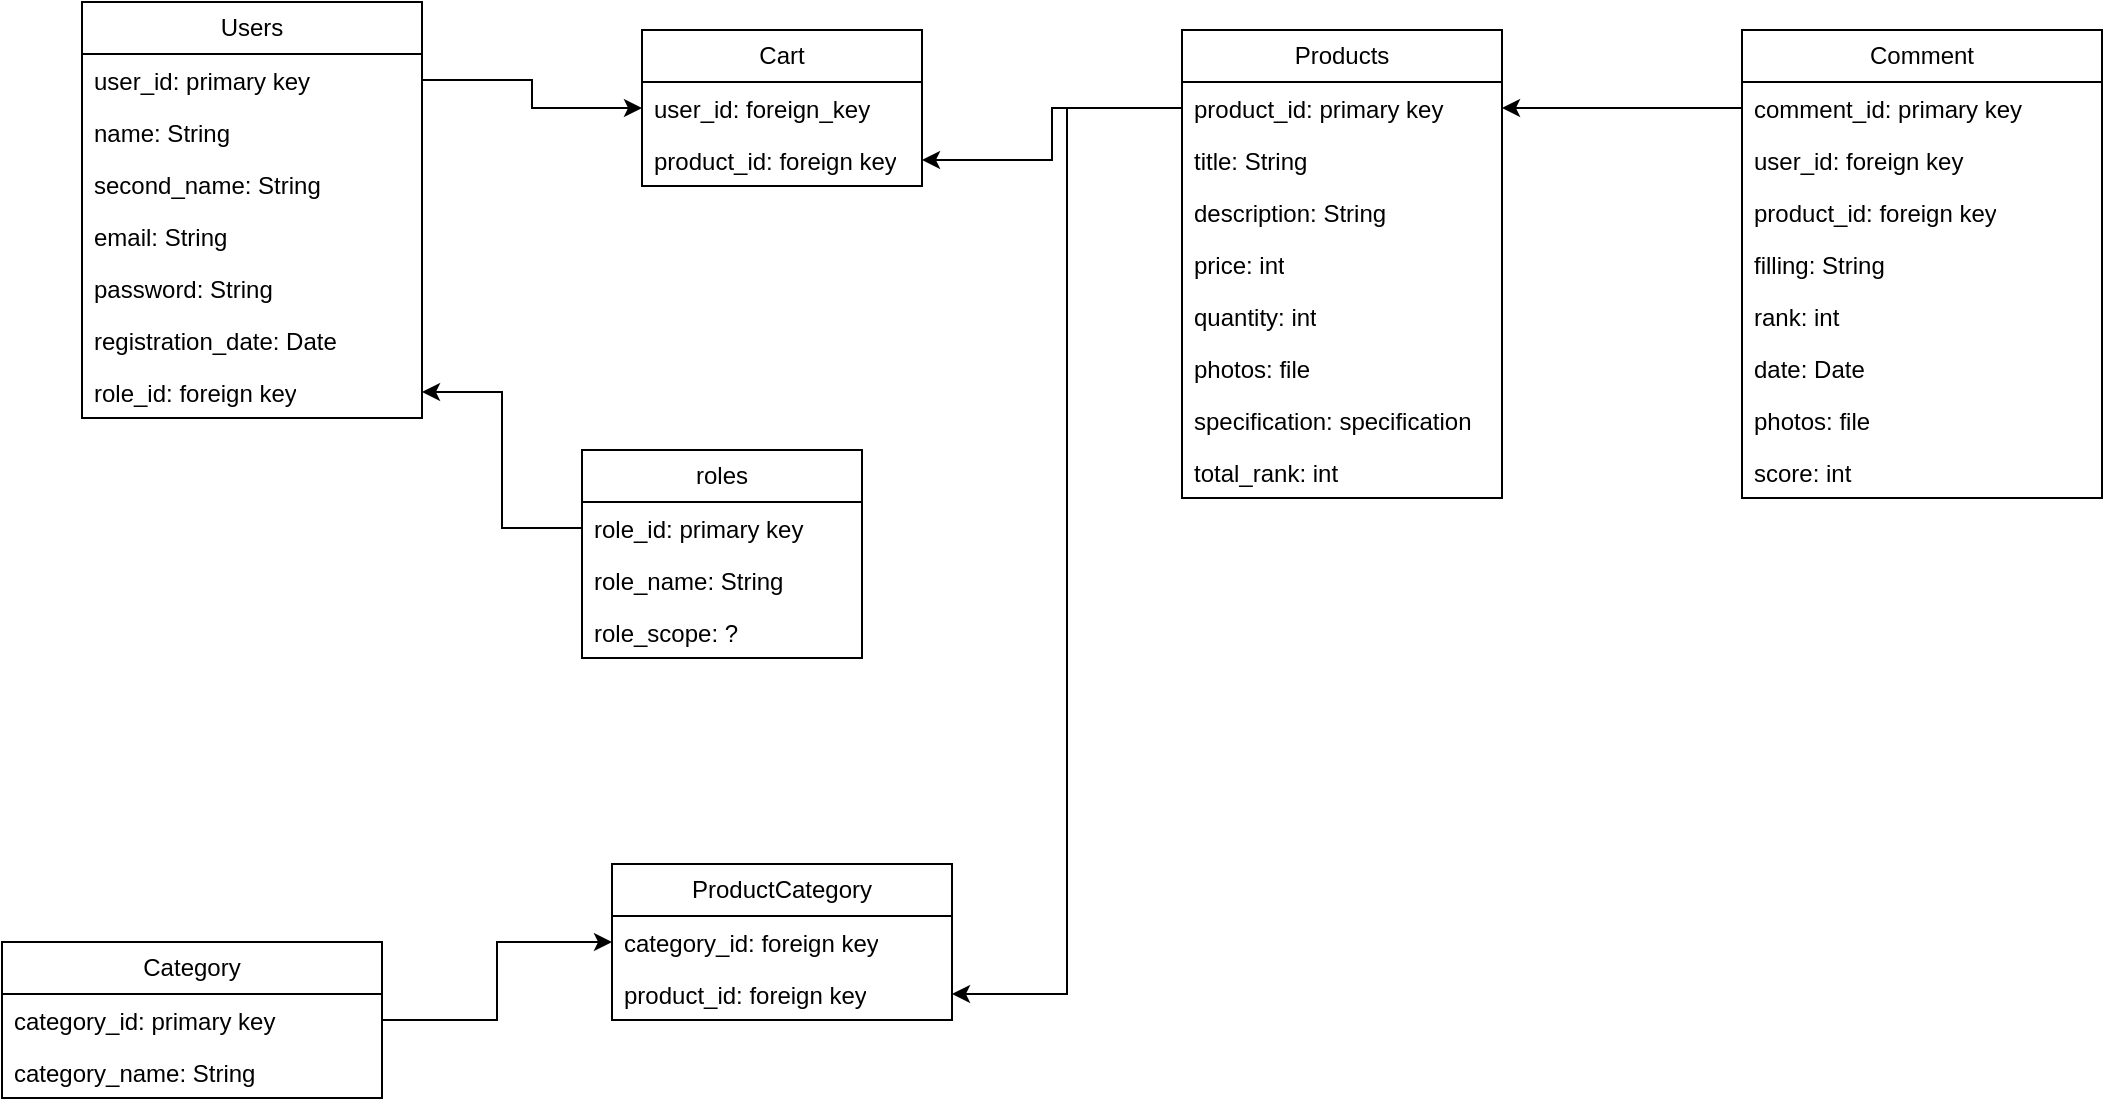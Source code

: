 <mxfile version="21.5.2" type="github" pages="2">
  <diagram name="Страница 1" id="mdDWq5kc0v009mXhgptd">
    <mxGraphModel dx="2213" dy="1962" grid="1" gridSize="10" guides="1" tooltips="1" connect="1" arrows="1" fold="1" page="1" pageScale="1" pageWidth="827" pageHeight="1169" math="0" shadow="0">
      <root>
        <mxCell id="0" />
        <mxCell id="1" parent="0" />
        <mxCell id="SV2swyY7JAZVckU8f7j4-22" value="Users" style="swimlane;fontStyle=0;childLayout=stackLayout;horizontal=1;startSize=26;fillColor=none;horizontalStack=0;resizeParent=1;resizeParentMax=0;resizeLast=0;collapsible=1;marginBottom=0;whiteSpace=wrap;html=1;" vertex="1" parent="1">
          <mxGeometry x="-780" y="-1054" width="170" height="208" as="geometry" />
        </mxCell>
        <mxCell id="SV2swyY7JAZVckU8f7j4-23" value="user_id: primary key" style="text;strokeColor=none;fillColor=none;align=left;verticalAlign=top;spacingLeft=4;spacingRight=4;overflow=hidden;rotatable=0;points=[[0,0.5],[1,0.5]];portConstraint=eastwest;whiteSpace=wrap;html=1;" vertex="1" parent="SV2swyY7JAZVckU8f7j4-22">
          <mxGeometry y="26" width="170" height="26" as="geometry" />
        </mxCell>
        <mxCell id="SV2swyY7JAZVckU8f7j4-24" value="name: String" style="text;strokeColor=none;fillColor=none;align=left;verticalAlign=top;spacingLeft=4;spacingRight=4;overflow=hidden;rotatable=0;points=[[0,0.5],[1,0.5]];portConstraint=eastwest;whiteSpace=wrap;html=1;" vertex="1" parent="SV2swyY7JAZVckU8f7j4-22">
          <mxGeometry y="52" width="170" height="26" as="geometry" />
        </mxCell>
        <mxCell id="SV2swyY7JAZVckU8f7j4-25" value="second_name: String" style="text;strokeColor=none;fillColor=none;align=left;verticalAlign=top;spacingLeft=4;spacingRight=4;overflow=hidden;rotatable=0;points=[[0,0.5],[1,0.5]];portConstraint=eastwest;whiteSpace=wrap;html=1;" vertex="1" parent="SV2swyY7JAZVckU8f7j4-22">
          <mxGeometry y="78" width="170" height="26" as="geometry" />
        </mxCell>
        <mxCell id="6sji1cUPJ7FJYLwY870z-1" value="email: String" style="text;strokeColor=none;fillColor=none;align=left;verticalAlign=top;spacingLeft=4;spacingRight=4;overflow=hidden;rotatable=0;points=[[0,0.5],[1,0.5]];portConstraint=eastwest;whiteSpace=wrap;html=1;" vertex="1" parent="SV2swyY7JAZVckU8f7j4-22">
          <mxGeometry y="104" width="170" height="26" as="geometry" />
        </mxCell>
        <mxCell id="SV2swyY7JAZVckU8f7j4-28" value="password: String" style="text;strokeColor=none;fillColor=none;align=left;verticalAlign=top;spacingLeft=4;spacingRight=4;overflow=hidden;rotatable=0;points=[[0,0.5],[1,0.5]];portConstraint=eastwest;whiteSpace=wrap;html=1;" vertex="1" parent="SV2swyY7JAZVckU8f7j4-22">
          <mxGeometry y="130" width="170" height="26" as="geometry" />
        </mxCell>
        <mxCell id="SV2swyY7JAZVckU8f7j4-30" value="registration_date: Date" style="text;strokeColor=none;fillColor=none;align=left;verticalAlign=top;spacingLeft=4;spacingRight=4;overflow=hidden;rotatable=0;points=[[0,0.5],[1,0.5]];portConstraint=eastwest;whiteSpace=wrap;html=1;" vertex="1" parent="SV2swyY7JAZVckU8f7j4-22">
          <mxGeometry y="156" width="170" height="26" as="geometry" />
        </mxCell>
        <mxCell id="6sji1cUPJ7FJYLwY870z-2" value="role_id: foreign key" style="text;strokeColor=none;fillColor=none;align=left;verticalAlign=top;spacingLeft=4;spacingRight=4;overflow=hidden;rotatable=0;points=[[0,0.5],[1,0.5]];portConstraint=eastwest;whiteSpace=wrap;html=1;" vertex="1" parent="SV2swyY7JAZVckU8f7j4-22">
          <mxGeometry y="182" width="170" height="26" as="geometry" />
        </mxCell>
        <mxCell id="SV2swyY7JAZVckU8f7j4-32" value="Comment" style="swimlane;fontStyle=0;childLayout=stackLayout;horizontal=1;startSize=26;fillColor=none;horizontalStack=0;resizeParent=1;resizeParentMax=0;resizeLast=0;collapsible=1;marginBottom=0;whiteSpace=wrap;html=1;" vertex="1" parent="1">
          <mxGeometry x="50" y="-1040" width="180" height="234" as="geometry" />
        </mxCell>
        <mxCell id="SV2swyY7JAZVckU8f7j4-33" value="comment_id: primary key" style="text;strokeColor=none;fillColor=none;align=left;verticalAlign=top;spacingLeft=4;spacingRight=4;overflow=hidden;rotatable=0;points=[[0,0.5],[1,0.5]];portConstraint=eastwest;whiteSpace=wrap;html=1;" vertex="1" parent="SV2swyY7JAZVckU8f7j4-32">
          <mxGeometry y="26" width="180" height="26" as="geometry" />
        </mxCell>
        <mxCell id="SV2swyY7JAZVckU8f7j4-34" value="user_id: foreign key" style="text;strokeColor=none;fillColor=none;align=left;verticalAlign=top;spacingLeft=4;spacingRight=4;overflow=hidden;rotatable=0;points=[[0,0.5],[1,0.5]];portConstraint=eastwest;whiteSpace=wrap;html=1;" vertex="1" parent="SV2swyY7JAZVckU8f7j4-32">
          <mxGeometry y="52" width="180" height="26" as="geometry" />
        </mxCell>
        <mxCell id="6sji1cUPJ7FJYLwY870z-8" value="product_id: foreign key" style="text;strokeColor=none;fillColor=none;align=left;verticalAlign=top;spacingLeft=4;spacingRight=4;overflow=hidden;rotatable=0;points=[[0,0.5],[1,0.5]];portConstraint=eastwest;whiteSpace=wrap;html=1;" vertex="1" parent="SV2swyY7JAZVckU8f7j4-32">
          <mxGeometry y="78" width="180" height="26" as="geometry" />
        </mxCell>
        <mxCell id="SV2swyY7JAZVckU8f7j4-35" value="filling: String" style="text;strokeColor=none;fillColor=none;align=left;verticalAlign=top;spacingLeft=4;spacingRight=4;overflow=hidden;rotatable=0;points=[[0,0.5],[1,0.5]];portConstraint=eastwest;whiteSpace=wrap;html=1;" vertex="1" parent="SV2swyY7JAZVckU8f7j4-32">
          <mxGeometry y="104" width="180" height="26" as="geometry" />
        </mxCell>
        <mxCell id="SV2swyY7JAZVckU8f7j4-36" value="rank: int" style="text;strokeColor=none;fillColor=none;align=left;verticalAlign=top;spacingLeft=4;spacingRight=4;overflow=hidden;rotatable=0;points=[[0,0.5],[1,0.5]];portConstraint=eastwest;whiteSpace=wrap;html=1;" vertex="1" parent="SV2swyY7JAZVckU8f7j4-32">
          <mxGeometry y="130" width="180" height="26" as="geometry" />
        </mxCell>
        <mxCell id="SV2swyY7JAZVckU8f7j4-37" value="date: Date" style="text;strokeColor=none;fillColor=none;align=left;verticalAlign=top;spacingLeft=4;spacingRight=4;overflow=hidden;rotatable=0;points=[[0,0.5],[1,0.5]];portConstraint=eastwest;whiteSpace=wrap;html=1;" vertex="1" parent="SV2swyY7JAZVckU8f7j4-32">
          <mxGeometry y="156" width="180" height="26" as="geometry" />
        </mxCell>
        <mxCell id="SV2swyY7JAZVckU8f7j4-38" value="photos: file" style="text;strokeColor=none;fillColor=none;align=left;verticalAlign=top;spacingLeft=4;spacingRight=4;overflow=hidden;rotatable=0;points=[[0,0.5],[1,0.5]];portConstraint=eastwest;whiteSpace=wrap;html=1;" vertex="1" parent="SV2swyY7JAZVckU8f7j4-32">
          <mxGeometry y="182" width="180" height="26" as="geometry" />
        </mxCell>
        <mxCell id="SV2swyY7JAZVckU8f7j4-39" value="score: int" style="text;strokeColor=none;fillColor=none;align=left;verticalAlign=top;spacingLeft=4;spacingRight=4;overflow=hidden;rotatable=0;points=[[0,0.5],[1,0.5]];portConstraint=eastwest;whiteSpace=wrap;html=1;" vertex="1" parent="SV2swyY7JAZVckU8f7j4-32">
          <mxGeometry y="208" width="180" height="26" as="geometry" />
        </mxCell>
        <mxCell id="SV2swyY7JAZVckU8f7j4-52" value="Products" style="swimlane;fontStyle=0;childLayout=stackLayout;horizontal=1;startSize=26;fillColor=none;horizontalStack=0;resizeParent=1;resizeParentMax=0;resizeLast=0;collapsible=1;marginBottom=0;whiteSpace=wrap;html=1;" vertex="1" parent="1">
          <mxGeometry x="-230" y="-1040" width="160" height="234" as="geometry" />
        </mxCell>
        <mxCell id="SV2swyY7JAZVckU8f7j4-53" value="product_id: primary key" style="text;strokeColor=none;fillColor=none;align=left;verticalAlign=top;spacingLeft=4;spacingRight=4;overflow=hidden;rotatable=0;points=[[0,0.5],[1,0.5]];portConstraint=eastwest;whiteSpace=wrap;html=1;" vertex="1" parent="SV2swyY7JAZVckU8f7j4-52">
          <mxGeometry y="26" width="160" height="26" as="geometry" />
        </mxCell>
        <mxCell id="SV2swyY7JAZVckU8f7j4-54" value="title: String" style="text;strokeColor=none;fillColor=none;align=left;verticalAlign=top;spacingLeft=4;spacingRight=4;overflow=hidden;rotatable=0;points=[[0,0.5],[1,0.5]];portConstraint=eastwest;whiteSpace=wrap;html=1;" vertex="1" parent="SV2swyY7JAZVckU8f7j4-52">
          <mxGeometry y="52" width="160" height="26" as="geometry" />
        </mxCell>
        <mxCell id="SV2swyY7JAZVckU8f7j4-57" value="description: String&lt;br&gt;" style="text;strokeColor=none;fillColor=none;align=left;verticalAlign=top;spacingLeft=4;spacingRight=4;overflow=hidden;rotatable=0;points=[[0,0.5],[1,0.5]];portConstraint=eastwest;whiteSpace=wrap;html=1;" vertex="1" parent="SV2swyY7JAZVckU8f7j4-52">
          <mxGeometry y="78" width="160" height="26" as="geometry" />
        </mxCell>
        <mxCell id="SV2swyY7JAZVckU8f7j4-55" value="price: int" style="text;strokeColor=none;fillColor=none;align=left;verticalAlign=top;spacingLeft=4;spacingRight=4;overflow=hidden;rotatable=0;points=[[0,0.5],[1,0.5]];portConstraint=eastwest;whiteSpace=wrap;html=1;" vertex="1" parent="SV2swyY7JAZVckU8f7j4-52">
          <mxGeometry y="104" width="160" height="26" as="geometry" />
        </mxCell>
        <mxCell id="SV2swyY7JAZVckU8f7j4-56" value="quantity: int" style="text;strokeColor=none;fillColor=none;align=left;verticalAlign=top;spacingLeft=4;spacingRight=4;overflow=hidden;rotatable=0;points=[[0,0.5],[1,0.5]];portConstraint=eastwest;whiteSpace=wrap;html=1;" vertex="1" parent="SV2swyY7JAZVckU8f7j4-52">
          <mxGeometry y="130" width="160" height="26" as="geometry" />
        </mxCell>
        <mxCell id="SV2swyY7JAZVckU8f7j4-58" value="photos: file" style="text;strokeColor=none;fillColor=none;align=left;verticalAlign=top;spacingLeft=4;spacingRight=4;overflow=hidden;rotatable=0;points=[[0,0.5],[1,0.5]];portConstraint=eastwest;whiteSpace=wrap;html=1;" vertex="1" parent="SV2swyY7JAZVckU8f7j4-52">
          <mxGeometry y="156" width="160" height="26" as="geometry" />
        </mxCell>
        <mxCell id="SV2swyY7JAZVckU8f7j4-59" value="specification: specification" style="text;strokeColor=none;fillColor=none;align=left;verticalAlign=top;spacingLeft=4;spacingRight=4;overflow=hidden;rotatable=0;points=[[0,0.5],[1,0.5]];portConstraint=eastwest;whiteSpace=wrap;html=1;" vertex="1" parent="SV2swyY7JAZVckU8f7j4-52">
          <mxGeometry y="182" width="160" height="26" as="geometry" />
        </mxCell>
        <mxCell id="SV2swyY7JAZVckU8f7j4-61" value="total_rank: int" style="text;strokeColor=none;fillColor=none;align=left;verticalAlign=top;spacingLeft=4;spacingRight=4;overflow=hidden;rotatable=0;points=[[0,0.5],[1,0.5]];portConstraint=eastwest;whiteSpace=wrap;html=1;" vertex="1" parent="SV2swyY7JAZVckU8f7j4-52">
          <mxGeometry y="208" width="160" height="26" as="geometry" />
        </mxCell>
        <mxCell id="SV2swyY7JAZVckU8f7j4-64" value="Category" style="swimlane;fontStyle=0;childLayout=stackLayout;horizontal=1;startSize=26;fillColor=none;horizontalStack=0;resizeParent=1;resizeParentMax=0;resizeLast=0;collapsible=1;marginBottom=0;whiteSpace=wrap;html=1;" vertex="1" parent="1">
          <mxGeometry x="-820" y="-584" width="190" height="78" as="geometry" />
        </mxCell>
        <mxCell id="SV2swyY7JAZVckU8f7j4-65" value="category_id: primary key" style="text;strokeColor=none;fillColor=none;align=left;verticalAlign=top;spacingLeft=4;spacingRight=4;overflow=hidden;rotatable=0;points=[[0,0.5],[1,0.5]];portConstraint=eastwest;whiteSpace=wrap;html=1;" vertex="1" parent="SV2swyY7JAZVckU8f7j4-64">
          <mxGeometry y="26" width="190" height="26" as="geometry" />
        </mxCell>
        <mxCell id="SV2swyY7JAZVckU8f7j4-66" value="category_name: String" style="text;strokeColor=none;fillColor=none;align=left;verticalAlign=top;spacingLeft=4;spacingRight=4;overflow=hidden;rotatable=0;points=[[0,0.5],[1,0.5]];portConstraint=eastwest;whiteSpace=wrap;html=1;" vertex="1" parent="SV2swyY7JAZVckU8f7j4-64">
          <mxGeometry y="52" width="190" height="26" as="geometry" />
        </mxCell>
        <mxCell id="6sji1cUPJ7FJYLwY870z-3" value="Cart" style="swimlane;fontStyle=0;childLayout=stackLayout;horizontal=1;startSize=26;fillColor=none;horizontalStack=0;resizeParent=1;resizeParentMax=0;resizeLast=0;collapsible=1;marginBottom=0;whiteSpace=wrap;html=1;" vertex="1" parent="1">
          <mxGeometry x="-500" y="-1040" width="140" height="78" as="geometry" />
        </mxCell>
        <mxCell id="6sji1cUPJ7FJYLwY870z-4" value="user_id: foreign_key" style="text;strokeColor=none;fillColor=none;align=left;verticalAlign=top;spacingLeft=4;spacingRight=4;overflow=hidden;rotatable=0;points=[[0,0.5],[1,0.5]];portConstraint=eastwest;whiteSpace=wrap;html=1;" vertex="1" parent="6sji1cUPJ7FJYLwY870z-3">
          <mxGeometry y="26" width="140" height="26" as="geometry" />
        </mxCell>
        <mxCell id="6sji1cUPJ7FJYLwY870z-5" value="product_id: foreign key" style="text;strokeColor=none;fillColor=none;align=left;verticalAlign=top;spacingLeft=4;spacingRight=4;overflow=hidden;rotatable=0;points=[[0,0.5],[1,0.5]];portConstraint=eastwest;whiteSpace=wrap;html=1;" vertex="1" parent="6sji1cUPJ7FJYLwY870z-3">
          <mxGeometry y="52" width="140" height="26" as="geometry" />
        </mxCell>
        <mxCell id="6sji1cUPJ7FJYLwY870z-7" style="edgeStyle=orthogonalEdgeStyle;rounded=0;orthogonalLoop=1;jettySize=auto;html=1;entryX=0;entryY=0.5;entryDx=0;entryDy=0;" edge="1" parent="1" source="SV2swyY7JAZVckU8f7j4-23" target="6sji1cUPJ7FJYLwY870z-4">
          <mxGeometry relative="1" as="geometry" />
        </mxCell>
        <mxCell id="6sji1cUPJ7FJYLwY870z-11" style="edgeStyle=orthogonalEdgeStyle;rounded=0;orthogonalLoop=1;jettySize=auto;html=1;" edge="1" parent="1" source="SV2swyY7JAZVckU8f7j4-53" target="6sji1cUPJ7FJYLwY870z-5">
          <mxGeometry relative="1" as="geometry" />
        </mxCell>
        <mxCell id="6sji1cUPJ7FJYLwY870z-13" style="edgeStyle=orthogonalEdgeStyle;rounded=0;orthogonalLoop=1;jettySize=auto;html=1;entryX=1;entryY=0.5;entryDx=0;entryDy=0;" edge="1" parent="1" source="SV2swyY7JAZVckU8f7j4-33" target="SV2swyY7JAZVckU8f7j4-53">
          <mxGeometry relative="1" as="geometry" />
        </mxCell>
        <mxCell id="6sji1cUPJ7FJYLwY870z-14" value="roles" style="swimlane;fontStyle=0;childLayout=stackLayout;horizontal=1;startSize=26;fillColor=none;horizontalStack=0;resizeParent=1;resizeParentMax=0;resizeLast=0;collapsible=1;marginBottom=0;whiteSpace=wrap;html=1;" vertex="1" parent="1">
          <mxGeometry x="-530" y="-830" width="140" height="104" as="geometry" />
        </mxCell>
        <mxCell id="6sji1cUPJ7FJYLwY870z-15" value="role_id: primary key" style="text;strokeColor=none;fillColor=none;align=left;verticalAlign=top;spacingLeft=4;spacingRight=4;overflow=hidden;rotatable=0;points=[[0,0.5],[1,0.5]];portConstraint=eastwest;whiteSpace=wrap;html=1;" vertex="1" parent="6sji1cUPJ7FJYLwY870z-14">
          <mxGeometry y="26" width="140" height="26" as="geometry" />
        </mxCell>
        <mxCell id="6sji1cUPJ7FJYLwY870z-16" value="role_name: String" style="text;strokeColor=none;fillColor=none;align=left;verticalAlign=top;spacingLeft=4;spacingRight=4;overflow=hidden;rotatable=0;points=[[0,0.5],[1,0.5]];portConstraint=eastwest;whiteSpace=wrap;html=1;" vertex="1" parent="6sji1cUPJ7FJYLwY870z-14">
          <mxGeometry y="52" width="140" height="26" as="geometry" />
        </mxCell>
        <mxCell id="6sji1cUPJ7FJYLwY870z-17" value="role_scope: ?" style="text;strokeColor=none;fillColor=none;align=left;verticalAlign=top;spacingLeft=4;spacingRight=4;overflow=hidden;rotatable=0;points=[[0,0.5],[1,0.5]];portConstraint=eastwest;whiteSpace=wrap;html=1;" vertex="1" parent="6sji1cUPJ7FJYLwY870z-14">
          <mxGeometry y="78" width="140" height="26" as="geometry" />
        </mxCell>
        <mxCell id="6sji1cUPJ7FJYLwY870z-18" value="ProductCategory" style="swimlane;fontStyle=0;childLayout=stackLayout;horizontal=1;startSize=26;fillColor=none;horizontalStack=0;resizeParent=1;resizeParentMax=0;resizeLast=0;collapsible=1;marginBottom=0;whiteSpace=wrap;html=1;" vertex="1" parent="1">
          <mxGeometry x="-515" y="-623" width="170" height="78" as="geometry" />
        </mxCell>
        <mxCell id="6sji1cUPJ7FJYLwY870z-19" value="category_id: foreign key" style="text;strokeColor=none;fillColor=none;align=left;verticalAlign=top;spacingLeft=4;spacingRight=4;overflow=hidden;rotatable=0;points=[[0,0.5],[1,0.5]];portConstraint=eastwest;whiteSpace=wrap;html=1;" vertex="1" parent="6sji1cUPJ7FJYLwY870z-18">
          <mxGeometry y="26" width="170" height="26" as="geometry" />
        </mxCell>
        <mxCell id="6sji1cUPJ7FJYLwY870z-20" value="product_id: foreign key" style="text;strokeColor=none;fillColor=none;align=left;verticalAlign=top;spacingLeft=4;spacingRight=4;overflow=hidden;rotatable=0;points=[[0,0.5],[1,0.5]];portConstraint=eastwest;whiteSpace=wrap;html=1;" vertex="1" parent="6sji1cUPJ7FJYLwY870z-18">
          <mxGeometry y="52" width="170" height="26" as="geometry" />
        </mxCell>
        <mxCell id="6sji1cUPJ7FJYLwY870z-23" style="edgeStyle=orthogonalEdgeStyle;rounded=0;orthogonalLoop=1;jettySize=auto;html=1;" edge="1" parent="1" source="SV2swyY7JAZVckU8f7j4-65" target="6sji1cUPJ7FJYLwY870z-19">
          <mxGeometry relative="1" as="geometry" />
        </mxCell>
        <mxCell id="6sji1cUPJ7FJYLwY870z-25" style="edgeStyle=orthogonalEdgeStyle;rounded=0;orthogonalLoop=1;jettySize=auto;html=1;entryX=1;entryY=0.5;entryDx=0;entryDy=0;" edge="1" parent="1" source="6sji1cUPJ7FJYLwY870z-15" target="6sji1cUPJ7FJYLwY870z-2">
          <mxGeometry relative="1" as="geometry" />
        </mxCell>
        <mxCell id="6sji1cUPJ7FJYLwY870z-26" style="edgeStyle=orthogonalEdgeStyle;rounded=0;orthogonalLoop=1;jettySize=auto;html=1;" edge="1" parent="1" source="SV2swyY7JAZVckU8f7j4-53" target="6sji1cUPJ7FJYLwY870z-20">
          <mxGeometry relative="1" as="geometry" />
        </mxCell>
      </root>
    </mxGraphModel>
  </diagram>
  <diagram id="v33T9zflwe49aPu7Qn3t" name="specifications">
    <mxGraphModel dx="1386" dy="793" grid="1" gridSize="10" guides="1" tooltips="1" connect="1" arrows="1" fold="1" page="1" pageScale="1" pageWidth="827" pageHeight="1169" math="0" shadow="0">
      <root>
        <mxCell id="0" />
        <mxCell id="1" parent="0" />
        <mxCell id="92FrmkEXAdc3XNOaO5Nh-1" value="Phone" style="swimlane;fontStyle=0;childLayout=stackLayout;horizontal=1;startSize=26;fillColor=none;horizontalStack=0;resizeParent=1;resizeParentMax=0;resizeLast=0;collapsible=1;marginBottom=0;whiteSpace=wrap;html=1;" vertex="1" parent="1">
          <mxGeometry x="210" y="190" width="140" height="234" as="geometry" />
        </mxCell>
        <mxCell id="92FrmkEXAdc3XNOaO5Nh-2" value="brand: String" style="text;strokeColor=none;fillColor=none;align=left;verticalAlign=top;spacingLeft=4;spacingRight=4;overflow=hidden;rotatable=0;points=[[0,0.5],[1,0.5]];portConstraint=eastwest;whiteSpace=wrap;html=1;" vertex="1" parent="92FrmkEXAdc3XNOaO5Nh-1">
          <mxGeometry y="26" width="140" height="26" as="geometry" />
        </mxCell>
        <mxCell id="92FrmkEXAdc3XNOaO5Nh-3" value="ROM: shortInt" style="text;strokeColor=none;fillColor=none;align=left;verticalAlign=top;spacingLeft=4;spacingRight=4;overflow=hidden;rotatable=0;points=[[0,0.5],[1,0.5]];portConstraint=eastwest;whiteSpace=wrap;html=1;" vertex="1" parent="92FrmkEXAdc3XNOaO5Nh-1">
          <mxGeometry y="52" width="140" height="26" as="geometry" />
        </mxCell>
        <mxCell id="92FrmkEXAdc3XNOaO5Nh-4" value="display: String" style="text;strokeColor=none;fillColor=none;align=left;verticalAlign=top;spacingLeft=4;spacingRight=4;overflow=hidden;rotatable=0;points=[[0,0.5],[1,0.5]];portConstraint=eastwest;whiteSpace=wrap;html=1;" vertex="1" parent="92FrmkEXAdc3XNOaO5Nh-1">
          <mxGeometry y="78" width="140" height="26" as="geometry" />
        </mxCell>
        <mxCell id="92FrmkEXAdc3XNOaO5Nh-5" value="CPU: String" style="text;strokeColor=none;fillColor=none;align=left;verticalAlign=top;spacingLeft=4;spacingRight=4;overflow=hidden;rotatable=0;points=[[0,0.5],[1,0.5]];portConstraint=eastwest;whiteSpace=wrap;html=1;" vertex="1" parent="92FrmkEXAdc3XNOaO5Nh-1">
          <mxGeometry y="104" width="140" height="26" as="geometry" />
        </mxCell>
        <mxCell id="92FrmkEXAdc3XNOaO5Nh-6" value="GPU: String" style="text;strokeColor=none;fillColor=none;align=left;verticalAlign=top;spacingLeft=4;spacingRight=4;overflow=hidden;rotatable=0;points=[[0,0.5],[1,0.5]];portConstraint=eastwest;whiteSpace=wrap;html=1;" vertex="1" parent="92FrmkEXAdc3XNOaO5Nh-1">
          <mxGeometry y="130" width="140" height="26" as="geometry" />
        </mxCell>
        <mxCell id="92FrmkEXAdc3XNOaO5Nh-7" value="Camera: String" style="text;strokeColor=none;fillColor=none;align=left;verticalAlign=top;spacingLeft=4;spacingRight=4;overflow=hidden;rotatable=0;points=[[0,0.5],[1,0.5]];portConstraint=eastwest;whiteSpace=wrap;html=1;" vertex="1" parent="92FrmkEXAdc3XNOaO5Nh-1">
          <mxGeometry y="156" width="140" height="26" as="geometry" />
        </mxCell>
        <mxCell id="92FrmkEXAdc3XNOaO5Nh-8" value="Color: String" style="text;strokeColor=none;fillColor=none;align=left;verticalAlign=top;spacingLeft=4;spacingRight=4;overflow=hidden;rotatable=0;points=[[0,0.5],[1,0.5]];portConstraint=eastwest;whiteSpace=wrap;html=1;" vertex="1" parent="92FrmkEXAdc3XNOaO5Nh-1">
          <mxGeometry y="182" width="140" height="26" as="geometry" />
        </mxCell>
        <mxCell id="92FrmkEXAdc3XNOaO5Nh-9" value="Accum: String" style="text;strokeColor=none;fillColor=none;align=left;verticalAlign=top;spacingLeft=4;spacingRight=4;overflow=hidden;rotatable=0;points=[[0,0.5],[1,0.5]];portConstraint=eastwest;whiteSpace=wrap;html=1;" vertex="1" parent="92FrmkEXAdc3XNOaO5Nh-1">
          <mxGeometry y="208" width="140" height="26" as="geometry" />
        </mxCell>
      </root>
    </mxGraphModel>
  </diagram>
</mxfile>
